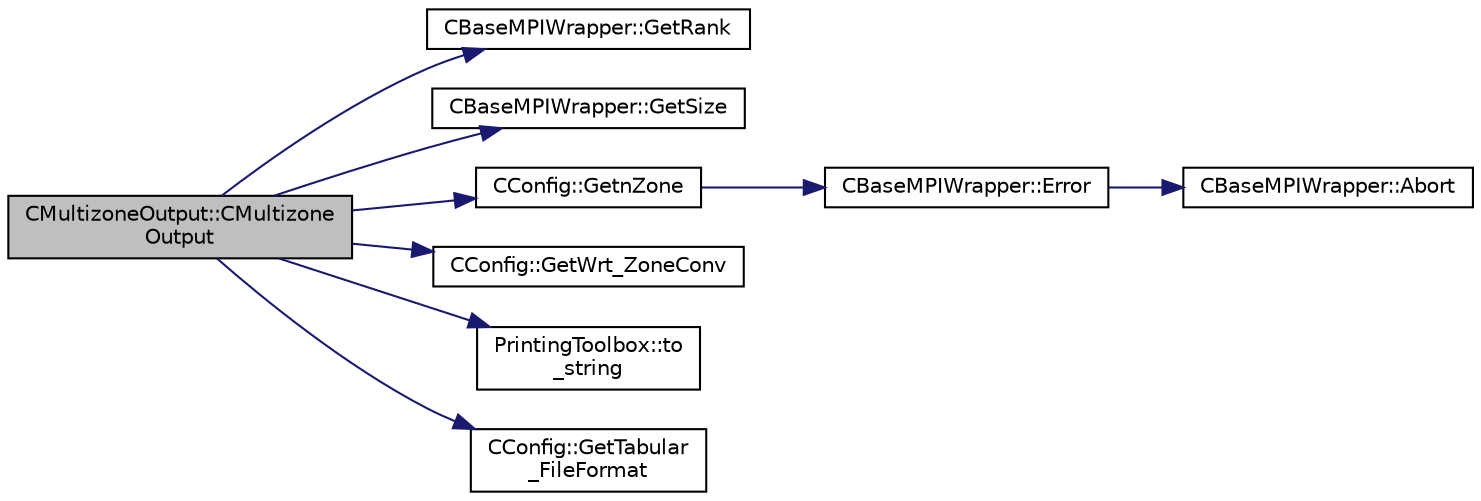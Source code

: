 digraph "CMultizoneOutput::CMultizoneOutput"
{
  edge [fontname="Helvetica",fontsize="10",labelfontname="Helvetica",labelfontsize="10"];
  node [fontname="Helvetica",fontsize="10",shape=record];
  rankdir="LR";
  Node0 [label="CMultizoneOutput::CMultizone\lOutput",height=0.2,width=0.4,color="black", fillcolor="grey75", style="filled", fontcolor="black"];
  Node0 -> Node1 [color="midnightblue",fontsize="10",style="solid",fontname="Helvetica"];
  Node1 [label="CBaseMPIWrapper::GetRank",height=0.2,width=0.4,color="black", fillcolor="white", style="filled",URL="$class_c_base_m_p_i_wrapper.html#a801c6612161d6960c5cf25435f244101"];
  Node0 -> Node2 [color="midnightblue",fontsize="10",style="solid",fontname="Helvetica"];
  Node2 [label="CBaseMPIWrapper::GetSize",height=0.2,width=0.4,color="black", fillcolor="white", style="filled",URL="$class_c_base_m_p_i_wrapper.html#a1e80850252f6e4bfc8cd5275d6e3a615"];
  Node0 -> Node3 [color="midnightblue",fontsize="10",style="solid",fontname="Helvetica"];
  Node3 [label="CConfig::GetnZone",height=0.2,width=0.4,color="black", fillcolor="white", style="filled",URL="$class_c_config.html#a33f1af516d14a4d3815b577c37398773",tooltip="Gets the number of zones in the mesh file. "];
  Node3 -> Node4 [color="midnightblue",fontsize="10",style="solid",fontname="Helvetica"];
  Node4 [label="CBaseMPIWrapper::Error",height=0.2,width=0.4,color="black", fillcolor="white", style="filled",URL="$class_c_base_m_p_i_wrapper.html#a04457c47629bda56704e6a8804833eeb"];
  Node4 -> Node5 [color="midnightblue",fontsize="10",style="solid",fontname="Helvetica"];
  Node5 [label="CBaseMPIWrapper::Abort",height=0.2,width=0.4,color="black", fillcolor="white", style="filled",URL="$class_c_base_m_p_i_wrapper.html#a21ef5681e2acb532d345e9bab173ef07"];
  Node0 -> Node6 [color="midnightblue",fontsize="10",style="solid",fontname="Helvetica"];
  Node6 [label="CConfig::GetWrt_ZoneConv",height=0.2,width=0.4,color="black", fillcolor="white", style="filled",URL="$class_c_config.html#a622aa3de73830f881a1320e64676acd5",tooltip="Check if the convergence history of each individual zone is written to screen. "];
  Node0 -> Node7 [color="midnightblue",fontsize="10",style="solid",fontname="Helvetica"];
  Node7 [label="PrintingToolbox::to\l_string",height=0.2,width=0.4,color="black", fillcolor="white", style="filled",URL="$namespace_printing_toolbox.html#a382f3911ccba468c241c530ae0c78b63"];
  Node0 -> Node8 [color="midnightblue",fontsize="10",style="solid",fontname="Helvetica"];
  Node8 [label="CConfig::GetTabular\l_FileFormat",height=0.2,width=0.4,color="black", fillcolor="white", style="filled",URL="$class_c_config.html#ada7c747b29da89590dfbcc33e62e8f3e",tooltip="Get the format of the output solution. "];
}
